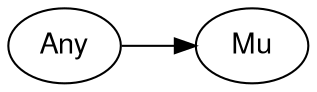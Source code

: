 digraph "raku-type-graph" {
    rankdir=LR;
    splines=polyline;
    overlap=false;

    graph [truecolor=true bgcolor="#FFFFFF"];
    // Types
    "Any" [color="#000000", fontcolor="#000000", href="/type/Any", fontname="FreeSans"];
    "Mu" [color="#000000", fontcolor="#000000", href="/type/Mu", fontname="FreeSans"];

    // Superclasses
    "Any" -> "Mu" [color="#000000"];

    // Roles
}
